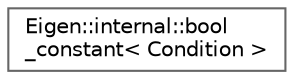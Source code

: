 digraph "Graphical Class Hierarchy"
{
 // LATEX_PDF_SIZE
  bgcolor="transparent";
  edge [fontname=Helvetica,fontsize=10,labelfontname=Helvetica,labelfontsize=10];
  node [fontname=Helvetica,fontsize=10,shape=box,height=0.2,width=0.4];
  rankdir="LR";
  Node0 [id="Node000000",label="Eigen::internal::bool\l_constant\< Condition \>",height=0.2,width=0.4,color="grey40", fillcolor="white", style="filled",URL="$structEigen_1_1internal_1_1bool__constant.html",tooltip=" "];
}
